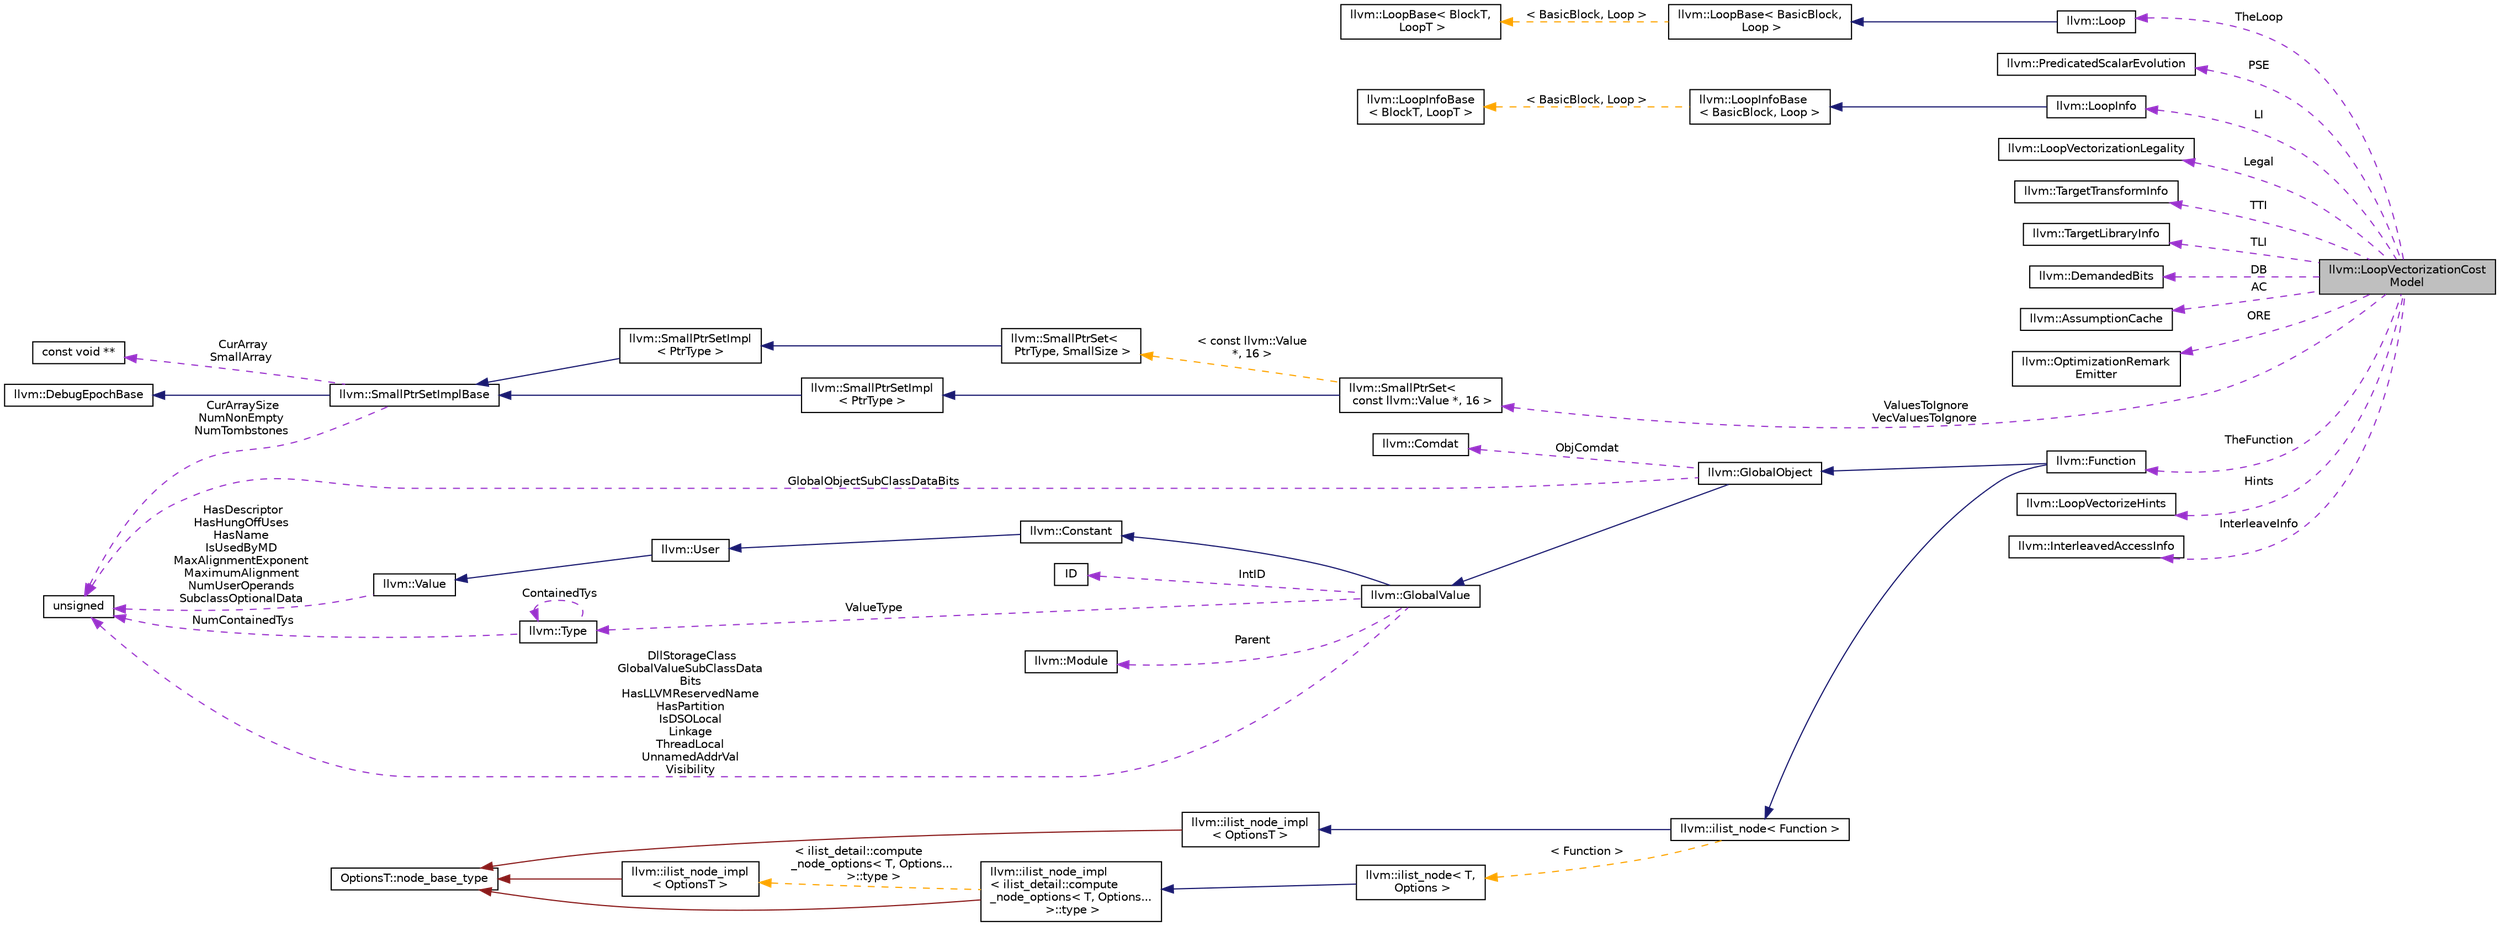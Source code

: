 digraph "llvm::LoopVectorizationCostModel"
{
 // LATEX_PDF_SIZE
  bgcolor="transparent";
  edge [fontname="Helvetica",fontsize="10",labelfontname="Helvetica",labelfontsize="10"];
  node [fontname="Helvetica",fontsize="10",shape="box"];
  rankdir="LR";
  Node1 [label="llvm::LoopVectorizationCost\lModel",height=0.2,width=0.4,color="black", fillcolor="grey75", style="filled", fontcolor="black",tooltip="LoopVectorizationCostModel - estimates the expected speedups due to vectorization."];
  Node2 -> Node1 [dir="back",color="darkorchid3",fontsize="10",style="dashed",label=" TheLoop" ,fontname="Helvetica"];
  Node2 [label="llvm::Loop",height=0.2,width=0.4,color="black",URL="$classllvm_1_1Loop.html",tooltip="Represents a single loop in the control flow graph."];
  Node3 -> Node2 [dir="back",color="midnightblue",fontsize="10",style="solid",fontname="Helvetica"];
  Node3 [label="llvm::LoopBase\< BasicBlock,\l Loop \>",height=0.2,width=0.4,color="black",URL="$classllvm_1_1LoopBase.html",tooltip=" "];
  Node4 -> Node3 [dir="back",color="orange",fontsize="10",style="dashed",label=" \< BasicBlock, Loop \>" ,fontname="Helvetica"];
  Node4 [label="llvm::LoopBase\< BlockT,\l LoopT \>",height=0.2,width=0.4,color="black",URL="$classllvm_1_1LoopBase.html",tooltip="Instances of this class are used to represent loops that are detected in the flow graph."];
  Node5 -> Node1 [dir="back",color="darkorchid3",fontsize="10",style="dashed",label=" PSE" ,fontname="Helvetica"];
  Node5 [label="llvm::PredicatedScalarEvolution",height=0.2,width=0.4,color="black",URL="$classllvm_1_1PredicatedScalarEvolution.html",tooltip="An interface layer with SCEV used to manage how we see SCEV expressions for values in the context of ..."];
  Node6 -> Node1 [dir="back",color="darkorchid3",fontsize="10",style="dashed",label=" LI" ,fontname="Helvetica"];
  Node6 [label="llvm::LoopInfo",height=0.2,width=0.4,color="black",URL="$classllvm_1_1LoopInfo.html",tooltip=" "];
  Node7 -> Node6 [dir="back",color="midnightblue",fontsize="10",style="solid",fontname="Helvetica"];
  Node7 [label="llvm::LoopInfoBase\l\< BasicBlock, Loop \>",height=0.2,width=0.4,color="black",URL="$classllvm_1_1LoopInfoBase.html",tooltip=" "];
  Node8 -> Node7 [dir="back",color="orange",fontsize="10",style="dashed",label=" \< BasicBlock, Loop \>" ,fontname="Helvetica"];
  Node8 [label="llvm::LoopInfoBase\l\< BlockT, LoopT \>",height=0.2,width=0.4,color="black",URL="$classllvm_1_1LoopInfoBase.html",tooltip="This class builds and contains all of the top-level loop structures in the specified function."];
  Node9 -> Node1 [dir="back",color="darkorchid3",fontsize="10",style="dashed",label=" Legal" ,fontname="Helvetica"];
  Node9 [label="llvm::LoopVectorizationLegality",height=0.2,width=0.4,color="black",URL="$classllvm_1_1LoopVectorizationLegality.html",tooltip="LoopVectorizationLegality checks if it is legal to vectorize a loop, and to what vectorization factor..."];
  Node10 -> Node1 [dir="back",color="darkorchid3",fontsize="10",style="dashed",label=" TTI" ,fontname="Helvetica"];
  Node10 [label="llvm::TargetTransformInfo",height=0.2,width=0.4,color="black",URL="$classllvm_1_1TargetTransformInfo.html",tooltip="This pass provides access to the codegen interfaces that are needed for IR-level transformations."];
  Node11 -> Node1 [dir="back",color="darkorchid3",fontsize="10",style="dashed",label=" TLI" ,fontname="Helvetica"];
  Node11 [label="llvm::TargetLibraryInfo",height=0.2,width=0.4,color="black",URL="$classllvm_1_1TargetLibraryInfo.html",tooltip="Provides information about what library functions are available for the current target."];
  Node12 -> Node1 [dir="back",color="darkorchid3",fontsize="10",style="dashed",label=" DB" ,fontname="Helvetica"];
  Node12 [label="llvm::DemandedBits",height=0.2,width=0.4,color="black",URL="$classllvm_1_1DemandedBits.html",tooltip=" "];
  Node13 -> Node1 [dir="back",color="darkorchid3",fontsize="10",style="dashed",label=" AC" ,fontname="Helvetica"];
  Node13 [label="llvm::AssumptionCache",height=0.2,width=0.4,color="black",URL="$classllvm_1_1AssumptionCache.html",tooltip="A cache of @llvm.assume calls within a function."];
  Node14 -> Node1 [dir="back",color="darkorchid3",fontsize="10",style="dashed",label=" ORE" ,fontname="Helvetica"];
  Node14 [label="llvm::OptimizationRemark\lEmitter",height=0.2,width=0.4,color="black",URL="$classllvm_1_1OptimizationRemarkEmitter.html",tooltip="The optimization diagnostic interface."];
  Node15 -> Node1 [dir="back",color="darkorchid3",fontsize="10",style="dashed",label=" TheFunction" ,fontname="Helvetica"];
  Node15 [label="llvm::Function",height=0.2,width=0.4,color="black",URL="$classllvm_1_1Function.html",tooltip=" "];
  Node16 -> Node15 [dir="back",color="midnightblue",fontsize="10",style="solid",fontname="Helvetica"];
  Node16 [label="llvm::GlobalObject",height=0.2,width=0.4,color="black",URL="$classllvm_1_1GlobalObject.html",tooltip=" "];
  Node17 -> Node16 [dir="back",color="midnightblue",fontsize="10",style="solid",fontname="Helvetica"];
  Node17 [label="llvm::GlobalValue",height=0.2,width=0.4,color="black",URL="$classllvm_1_1GlobalValue.html",tooltip=" "];
  Node18 -> Node17 [dir="back",color="midnightblue",fontsize="10",style="solid",fontname="Helvetica"];
  Node18 [label="llvm::Constant",height=0.2,width=0.4,color="black",URL="$classllvm_1_1Constant.html",tooltip="This is an important base class in LLVM."];
  Node19 -> Node18 [dir="back",color="midnightblue",fontsize="10",style="solid",fontname="Helvetica"];
  Node19 [label="llvm::User",height=0.2,width=0.4,color="black",URL="$classllvm_1_1User.html",tooltip=" "];
  Node20 -> Node19 [dir="back",color="midnightblue",fontsize="10",style="solid",fontname="Helvetica"];
  Node20 [label="llvm::Value",height=0.2,width=0.4,color="black",URL="$classllvm_1_1Value.html",tooltip="LLVM Value Representation."];
  Node21 -> Node20 [dir="back",color="darkorchid3",fontsize="10",style="dashed",label=" HasDescriptor\nHasHungOffUses\nHasName\nIsUsedByMD\nMaxAlignmentExponent\nMaximumAlignment\nNumUserOperands\nSubclassOptionalData" ,fontname="Helvetica"];
  Node21 [label="unsigned",height=0.2,width=0.4,color="black",URL="$classunsigned.html",tooltip=" "];
  Node22 -> Node17 [dir="back",color="darkorchid3",fontsize="10",style="dashed",label=" ValueType" ,fontname="Helvetica"];
  Node22 [label="llvm::Type",height=0.2,width=0.4,color="black",URL="$classllvm_1_1Type.html",tooltip="The instances of the Type class are immutable: once they are created, they are never changed."];
  Node21 -> Node22 [dir="back",color="darkorchid3",fontsize="10",style="dashed",label=" NumContainedTys" ,fontname="Helvetica"];
  Node22 -> Node22 [dir="back",color="darkorchid3",fontsize="10",style="dashed",label=" ContainedTys" ,fontname="Helvetica"];
  Node21 -> Node17 [dir="back",color="darkorchid3",fontsize="10",style="dashed",label=" DllStorageClass\nGlobalValueSubClassData\lBits\nHasLLVMReservedName\nHasPartition\nIsDSOLocal\nLinkage\nThreadLocal\nUnnamedAddrVal\nVisibility" ,fontname="Helvetica"];
  Node23 -> Node17 [dir="back",color="darkorchid3",fontsize="10",style="dashed",label=" IntID" ,fontname="Helvetica"];
  Node23 [label="ID",height=0.2,width=0.4,color="black",tooltip=" "];
  Node24 -> Node17 [dir="back",color="darkorchid3",fontsize="10",style="dashed",label=" Parent" ,fontname="Helvetica"];
  Node24 [label="llvm::Module",height=0.2,width=0.4,color="black",URL="$classllvm_1_1Module.html",tooltip="A Module instance is used to store all the information related to an LLVM module."];
  Node25 -> Node16 [dir="back",color="darkorchid3",fontsize="10",style="dashed",label=" ObjComdat" ,fontname="Helvetica"];
  Node25 [label="llvm::Comdat",height=0.2,width=0.4,color="black",URL="$classllvm_1_1Comdat.html",tooltip=" "];
  Node21 -> Node16 [dir="back",color="darkorchid3",fontsize="10",style="dashed",label=" GlobalObjectSubClassDataBits" ,fontname="Helvetica"];
  Node26 -> Node15 [dir="back",color="midnightblue",fontsize="10",style="solid",fontname="Helvetica"];
  Node26 [label="llvm::ilist_node\< Function \>",height=0.2,width=0.4,color="black",URL="$classllvm_1_1ilist__node.html",tooltip=" "];
  Node27 -> Node26 [dir="back",color="midnightblue",fontsize="10",style="solid",fontname="Helvetica"];
  Node27 [label="llvm::ilist_node_impl\l\< OptionsT \>",height=0.2,width=0.4,color="black",URL="$classllvm_1_1ilist__node__impl.html",tooltip="Implementation for an ilist node."];
  Node28 -> Node27 [dir="back",color="firebrick4",fontsize="10",style="solid",fontname="Helvetica"];
  Node28 [label="OptionsT::node_base_type",height=0.2,width=0.4,color="black",tooltip=" "];
  Node29 -> Node26 [dir="back",color="orange",fontsize="10",style="dashed",label=" \< Function \>" ,fontname="Helvetica"];
  Node29 [label="llvm::ilist_node\< T,\l Options \>",height=0.2,width=0.4,color="black",URL="$classllvm_1_1ilist__node.html",tooltip=" "];
  Node30 -> Node29 [dir="back",color="midnightblue",fontsize="10",style="solid",fontname="Helvetica"];
  Node30 [label="llvm::ilist_node_impl\l\< ilist_detail::compute\l_node_options\< T, Options...\l \>::type \>",height=0.2,width=0.4,color="black",URL="$classllvm_1_1ilist__node__impl.html",tooltip=" "];
  Node28 -> Node30 [dir="back",color="firebrick4",fontsize="10",style="solid",fontname="Helvetica"];
  Node31 -> Node30 [dir="back",color="orange",fontsize="10",style="dashed",label=" \< ilist_detail::compute\l_node_options\< T, Options...\l \>::type \>" ,fontname="Helvetica"];
  Node31 [label="llvm::ilist_node_impl\l\< OptionsT \>",height=0.2,width=0.4,color="black",URL="$classllvm_1_1ilist__node__impl.html",tooltip="Implementation for an ilist node."];
  Node28 -> Node31 [dir="back",color="firebrick4",fontsize="10",style="solid",fontname="Helvetica"];
  Node32 -> Node1 [dir="back",color="darkorchid3",fontsize="10",style="dashed",label=" Hints" ,fontname="Helvetica"];
  Node32 [label="llvm::LoopVectorizeHints",height=0.2,width=0.4,color="black",URL="$classllvm_1_1LoopVectorizeHints.html",tooltip="Utility class for getting and setting loop vectorizer hints in the form of loop metadata."];
  Node33 -> Node1 [dir="back",color="darkorchid3",fontsize="10",style="dashed",label=" InterleaveInfo" ,fontname="Helvetica"];
  Node33 [label="llvm::InterleavedAccessInfo",height=0.2,width=0.4,color="black",URL="$classllvm_1_1InterleavedAccessInfo.html",tooltip="Drive the analysis of interleaved memory accesses in the loop."];
  Node34 -> Node1 [dir="back",color="darkorchid3",fontsize="10",style="dashed",label=" ValuesToIgnore\nVecValuesToIgnore" ,fontname="Helvetica"];
  Node34 [label="llvm::SmallPtrSet\<\l const llvm::Value *, 16 \>",height=0.2,width=0.4,color="black",URL="$classllvm_1_1SmallPtrSet.html",tooltip=" "];
  Node35 -> Node34 [dir="back",color="midnightblue",fontsize="10",style="solid",fontname="Helvetica"];
  Node35 [label="llvm::SmallPtrSetImpl\l\< PtrType \>",height=0.2,width=0.4,color="black",URL="$classllvm_1_1SmallPtrSetImpl.html",tooltip="A templated base class for SmallPtrSet which provides the typesafe interface that is common across al..."];
  Node36 -> Node35 [dir="back",color="midnightblue",fontsize="10",style="solid",fontname="Helvetica"];
  Node36 [label="llvm::SmallPtrSetImplBase",height=0.2,width=0.4,color="black",URL="$classllvm_1_1SmallPtrSetImplBase.html",tooltip="SmallPtrSetImplBase - This is the common code shared among all the SmallPtrSet<>'s,..."];
  Node37 -> Node36 [dir="back",color="midnightblue",fontsize="10",style="solid",fontname="Helvetica"];
  Node37 [label="llvm::DebugEpochBase",height=0.2,width=0.4,color="black",URL="$classllvm_1_1DebugEpochBase.html",tooltip=" "];
  Node38 -> Node36 [dir="back",color="darkorchid3",fontsize="10",style="dashed",label=" CurArray\nSmallArray" ,fontname="Helvetica"];
  Node38 [label="const void **",height=0.2,width=0.4,color="black",tooltip=" "];
  Node21 -> Node36 [dir="back",color="darkorchid3",fontsize="10",style="dashed",label=" CurArraySize\nNumNonEmpty\nNumTombstones" ,fontname="Helvetica"];
  Node39 -> Node34 [dir="back",color="orange",fontsize="10",style="dashed",label=" \< const llvm::Value\l *, 16 \>" ,fontname="Helvetica"];
  Node39 [label="llvm::SmallPtrSet\<\l PtrType, SmallSize \>",height=0.2,width=0.4,color="black",URL="$classllvm_1_1SmallPtrSet.html",tooltip="SmallPtrSet - This class implements a set which is optimized for holding SmallSize or less elements."];
  Node40 -> Node39 [dir="back",color="midnightblue",fontsize="10",style="solid",fontname="Helvetica"];
  Node40 [label="llvm::SmallPtrSetImpl\l\< PtrType \>",height=0.2,width=0.4,color="black",URL="$classllvm_1_1SmallPtrSetImpl.html",tooltip="A templated base class for SmallPtrSet which provides the typesafe interface that is common across al..."];
  Node36 -> Node40 [dir="back",color="midnightblue",fontsize="10",style="solid",fontname="Helvetica"];
}
